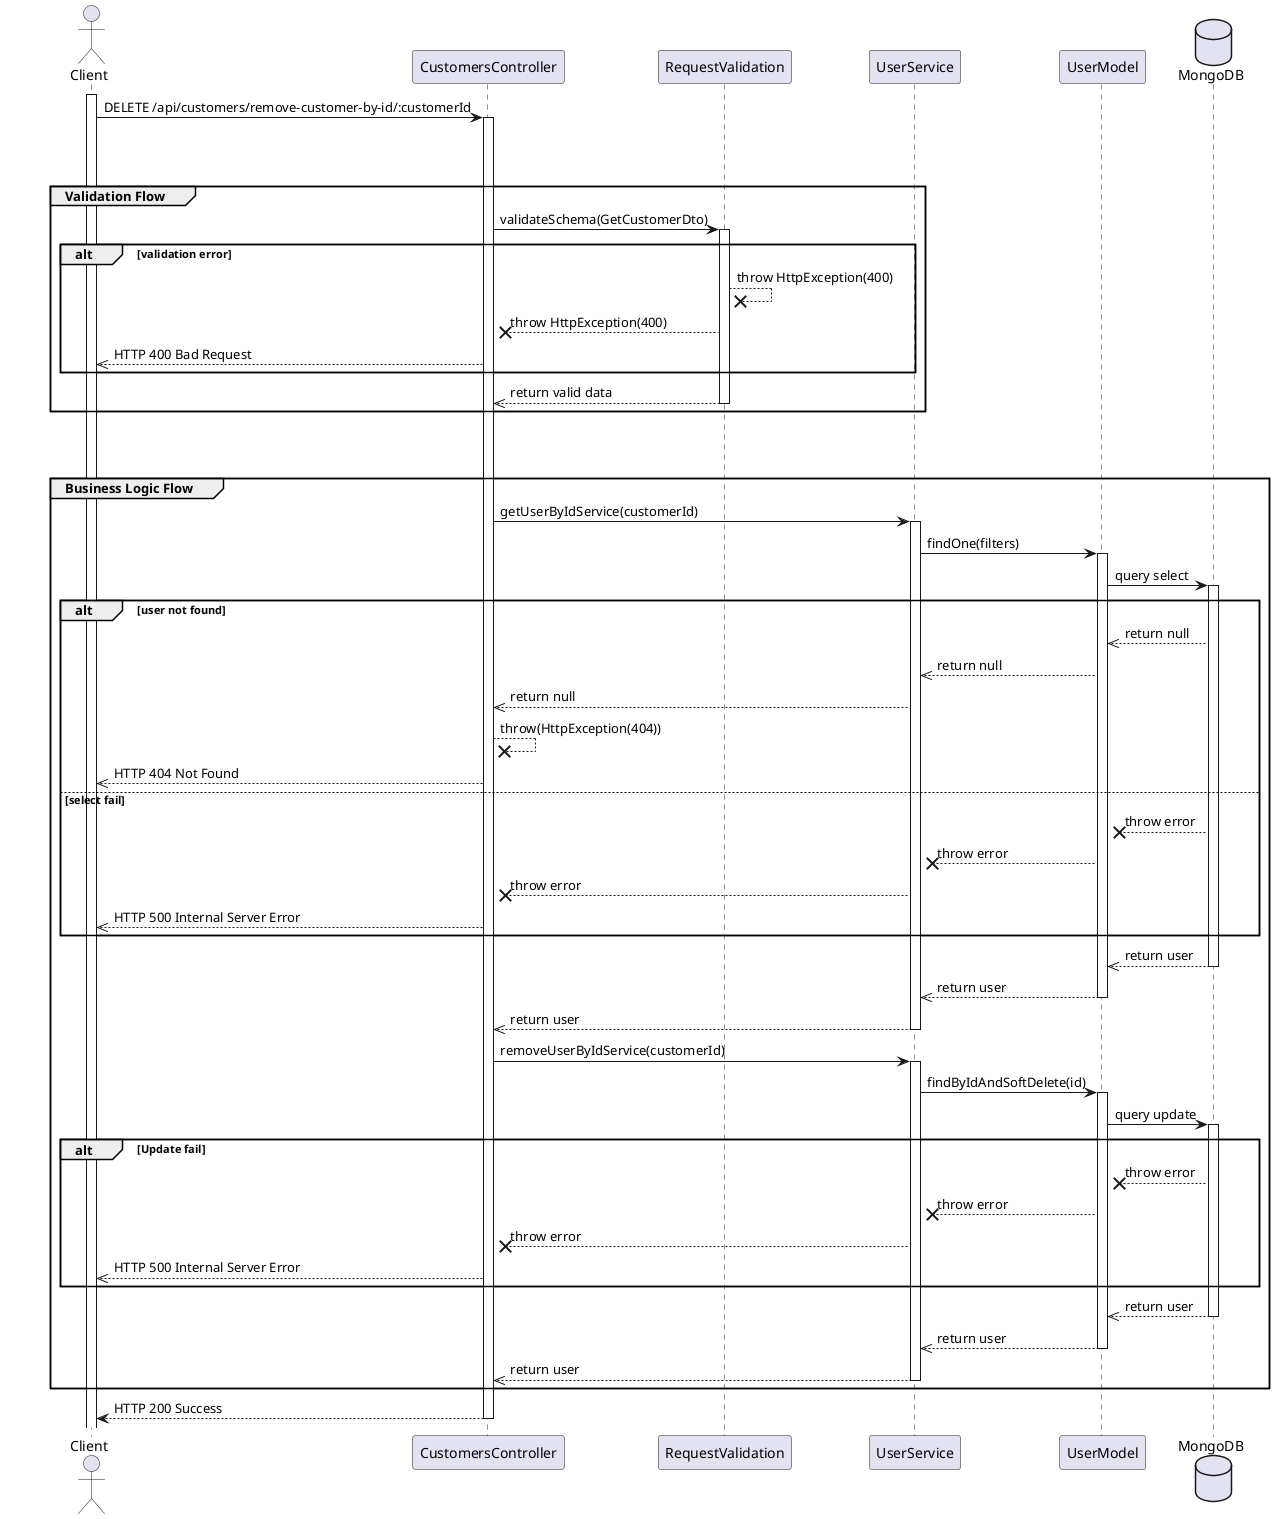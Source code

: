 @startuml Remove Customer

actor Client

participant CustomersController
participant RequestValidation
participant UserService 
participant UserModel

database MongoDB

' Step 1
    activate Client
    Client -> CustomersController: DELETE /api/customers/remove-customer-by-id/:customerId
    activate CustomersController

break
break

' Step 4
group Validation Flow
    CustomersController -> RequestValidation: validateSchema(GetCustomerDto)
    activate RequestValidation
    alt validation error
        RequestValidation --x RequestValidation: throw HttpException(400)
        RequestValidation --x CustomersController: throw HttpException(400)
        CustomersController -->> Client: HTTP 400 Bad Request
    end
    RequestValidation -->> CustomersController: return valid data
    deactivate RequestValidation
    
end

break
break

' Step 5
group Business Logic Flow
    CustomersController -> UserService: getUserByIdService(customerId)
    activate UserService
    
    UserService -> UserModel: findOne(filters)
    activate UserModel
    UserModel -> MongoDB: query select
    activate MongoDB

    alt user not found
        MongoDB -->> UserModel: return null
        UserModel -->> UserService: return null
        UserService -->> CustomersController: return null
        CustomersController --x CustomersController: throw(HttpException(404))
        CustomersController -->> Client: HTTP 404 Not Found

        else select fail
        MongoDB --x UserModel: throw error
        UserModel --x UserService: throw error
        UserService --x CustomersController: throw error
        CustomersController -->> Client: HTTP 500 Internal Server Error
    end

    MongoDB -->> UserModel: return user
    deactivate MongoDB
    UserModel -->> UserService: return user
    deactivate UserModel
    UserService -->> CustomersController: return user
    deactivate UserService
    CustomersController -> UserService: removeUserByIdService(customerId)
    activate UserService
    UserService -> UserModel: findByIdAndSoftDelete(id)
    activate UserModel
    UserModel -> MongoDB: query update
    activate MongoDB

    alt Update fail
        MongoDB --x UserModel: throw error
        UserModel --x UserService: throw error
        UserService --x CustomersController: throw error
        CustomersController -->> Client: HTTP 500 Internal Server Error
    end

    MongoDB -->> UserModel: return user
    deactivate MongoDB
    UserModel -->> UserService: return user
    deactivate UserModel
    UserService -->> CustomersController: return user
    deactivate UserService

    
end

CustomersController --> Client: HTTP 200 Success
deactivate CustomersController


@enduml